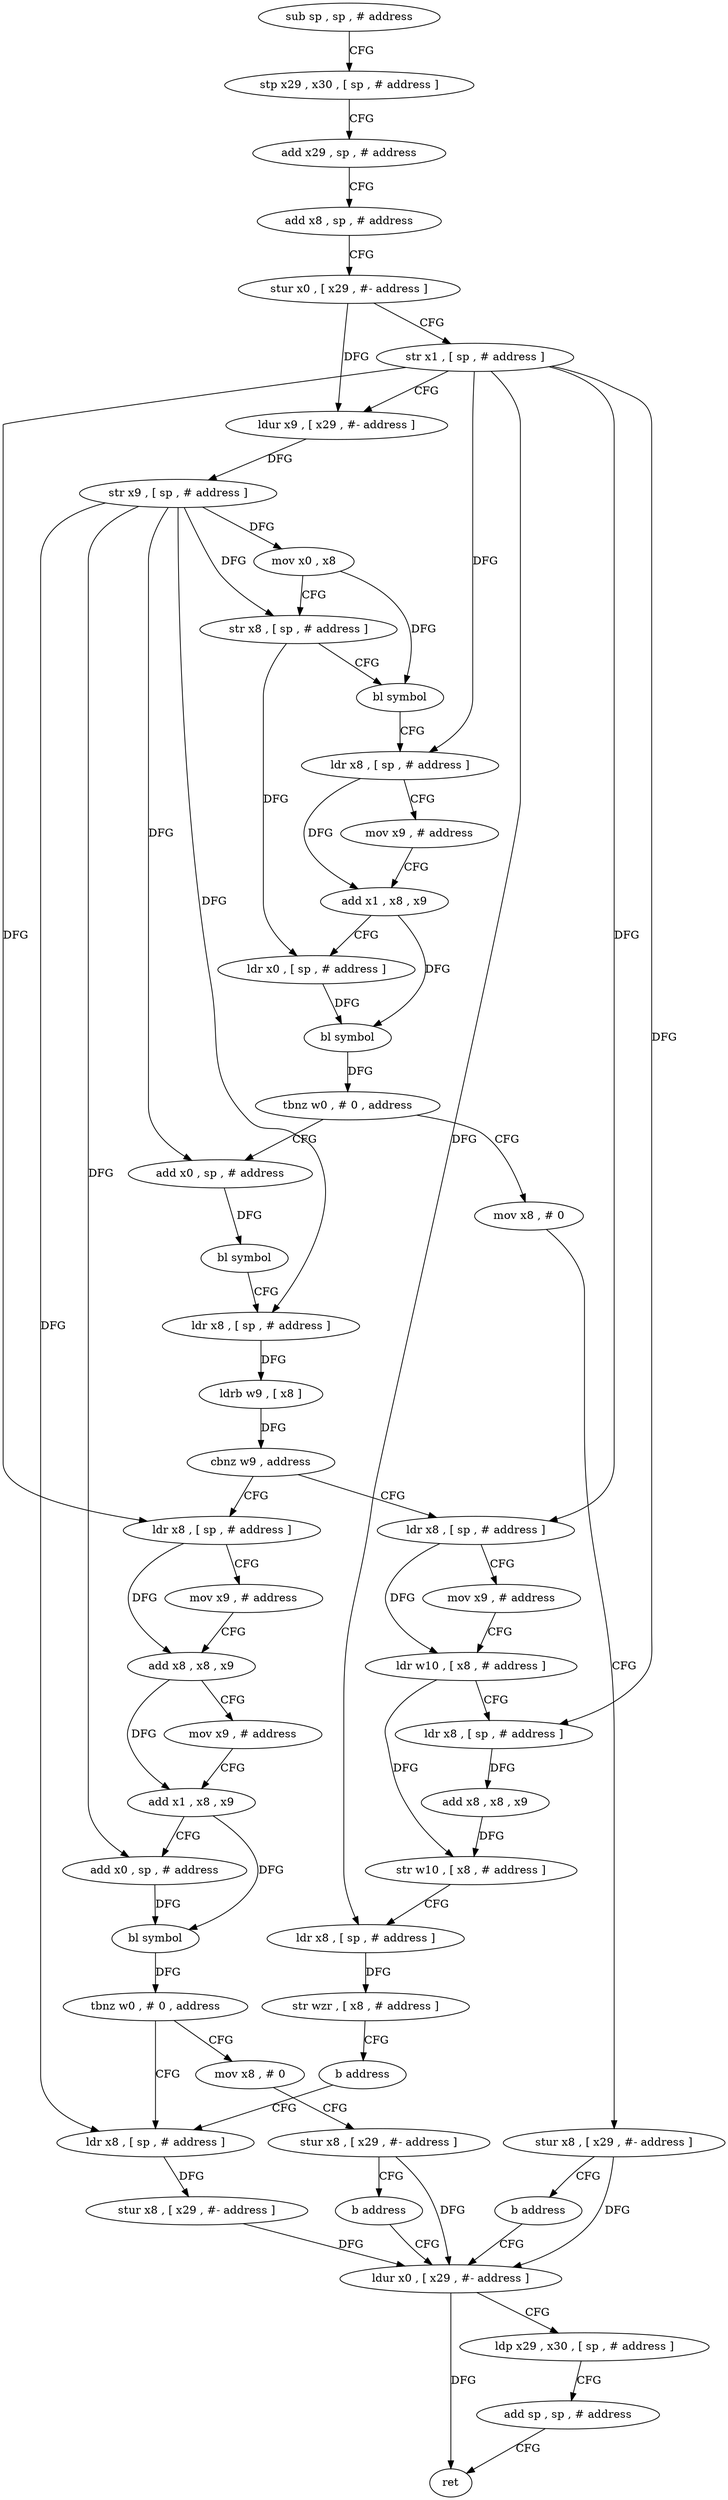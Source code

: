 digraph "func" {
"173720" [label = "sub sp , sp , # address" ]
"173724" [label = "stp x29 , x30 , [ sp , # address ]" ]
"173728" [label = "add x29 , sp , # address" ]
"173732" [label = "add x8 , sp , # address" ]
"173736" [label = "stur x0 , [ x29 , #- address ]" ]
"173740" [label = "str x1 , [ sp , # address ]" ]
"173744" [label = "ldur x9 , [ x29 , #- address ]" ]
"173748" [label = "str x9 , [ sp , # address ]" ]
"173752" [label = "mov x0 , x8" ]
"173756" [label = "str x8 , [ sp , # address ]" ]
"173760" [label = "bl symbol" ]
"173764" [label = "ldr x8 , [ sp , # address ]" ]
"173768" [label = "mov x9 , # address" ]
"173772" [label = "add x1 , x8 , x9" ]
"173776" [label = "ldr x0 , [ sp , # address ]" ]
"173780" [label = "bl symbol" ]
"173784" [label = "tbnz w0 , # 0 , address" ]
"173800" [label = "add x0 , sp , # address" ]
"173788" [label = "mov x8 , # 0" ]
"173804" [label = "bl symbol" ]
"173808" [label = "ldr x8 , [ sp , # address ]" ]
"173812" [label = "ldrb w9 , [ x8 ]" ]
"173816" [label = "cbnz w9 , address" ]
"173856" [label = "ldr x8 , [ sp , # address ]" ]
"173820" [label = "ldr x8 , [ sp , # address ]" ]
"173792" [label = "stur x8 , [ x29 , #- address ]" ]
"173796" [label = "b address" ]
"173908" [label = "ldur x0 , [ x29 , #- address ]" ]
"173860" [label = "mov x9 , # address" ]
"173864" [label = "add x8 , x8 , x9" ]
"173868" [label = "mov x9 , # address" ]
"173872" [label = "add x1 , x8 , x9" ]
"173876" [label = "add x0 , sp , # address" ]
"173880" [label = "bl symbol" ]
"173884" [label = "tbnz w0 , # 0 , address" ]
"173900" [label = "ldr x8 , [ sp , # address ]" ]
"173888" [label = "mov x8 , # 0" ]
"173824" [label = "mov x9 , # address" ]
"173828" [label = "ldr w10 , [ x8 , # address ]" ]
"173832" [label = "ldr x8 , [ sp , # address ]" ]
"173836" [label = "add x8 , x8 , x9" ]
"173840" [label = "str w10 , [ x8 , # address ]" ]
"173844" [label = "ldr x8 , [ sp , # address ]" ]
"173848" [label = "str wzr , [ x8 , # address ]" ]
"173852" [label = "b address" ]
"173912" [label = "ldp x29 , x30 , [ sp , # address ]" ]
"173916" [label = "add sp , sp , # address" ]
"173920" [label = "ret" ]
"173904" [label = "stur x8 , [ x29 , #- address ]" ]
"173892" [label = "stur x8 , [ x29 , #- address ]" ]
"173896" [label = "b address" ]
"173720" -> "173724" [ label = "CFG" ]
"173724" -> "173728" [ label = "CFG" ]
"173728" -> "173732" [ label = "CFG" ]
"173732" -> "173736" [ label = "CFG" ]
"173736" -> "173740" [ label = "CFG" ]
"173736" -> "173744" [ label = "DFG" ]
"173740" -> "173744" [ label = "CFG" ]
"173740" -> "173764" [ label = "DFG" ]
"173740" -> "173856" [ label = "DFG" ]
"173740" -> "173820" [ label = "DFG" ]
"173740" -> "173832" [ label = "DFG" ]
"173740" -> "173844" [ label = "DFG" ]
"173744" -> "173748" [ label = "DFG" ]
"173748" -> "173752" [ label = "DFG" ]
"173748" -> "173808" [ label = "DFG" ]
"173748" -> "173900" [ label = "DFG" ]
"173748" -> "173756" [ label = "DFG" ]
"173748" -> "173800" [ label = "DFG" ]
"173748" -> "173876" [ label = "DFG" ]
"173752" -> "173756" [ label = "CFG" ]
"173752" -> "173760" [ label = "DFG" ]
"173756" -> "173760" [ label = "CFG" ]
"173756" -> "173776" [ label = "DFG" ]
"173760" -> "173764" [ label = "CFG" ]
"173764" -> "173768" [ label = "CFG" ]
"173764" -> "173772" [ label = "DFG" ]
"173768" -> "173772" [ label = "CFG" ]
"173772" -> "173776" [ label = "CFG" ]
"173772" -> "173780" [ label = "DFG" ]
"173776" -> "173780" [ label = "DFG" ]
"173780" -> "173784" [ label = "DFG" ]
"173784" -> "173800" [ label = "CFG" ]
"173784" -> "173788" [ label = "CFG" ]
"173800" -> "173804" [ label = "DFG" ]
"173788" -> "173792" [ label = "CFG" ]
"173804" -> "173808" [ label = "CFG" ]
"173808" -> "173812" [ label = "DFG" ]
"173812" -> "173816" [ label = "DFG" ]
"173816" -> "173856" [ label = "CFG" ]
"173816" -> "173820" [ label = "CFG" ]
"173856" -> "173860" [ label = "CFG" ]
"173856" -> "173864" [ label = "DFG" ]
"173820" -> "173824" [ label = "CFG" ]
"173820" -> "173828" [ label = "DFG" ]
"173792" -> "173796" [ label = "CFG" ]
"173792" -> "173908" [ label = "DFG" ]
"173796" -> "173908" [ label = "CFG" ]
"173908" -> "173912" [ label = "CFG" ]
"173908" -> "173920" [ label = "DFG" ]
"173860" -> "173864" [ label = "CFG" ]
"173864" -> "173868" [ label = "CFG" ]
"173864" -> "173872" [ label = "DFG" ]
"173868" -> "173872" [ label = "CFG" ]
"173872" -> "173876" [ label = "CFG" ]
"173872" -> "173880" [ label = "DFG" ]
"173876" -> "173880" [ label = "DFG" ]
"173880" -> "173884" [ label = "DFG" ]
"173884" -> "173900" [ label = "CFG" ]
"173884" -> "173888" [ label = "CFG" ]
"173900" -> "173904" [ label = "DFG" ]
"173888" -> "173892" [ label = "CFG" ]
"173824" -> "173828" [ label = "CFG" ]
"173828" -> "173832" [ label = "CFG" ]
"173828" -> "173840" [ label = "DFG" ]
"173832" -> "173836" [ label = "DFG" ]
"173836" -> "173840" [ label = "DFG" ]
"173840" -> "173844" [ label = "CFG" ]
"173844" -> "173848" [ label = "DFG" ]
"173848" -> "173852" [ label = "CFG" ]
"173852" -> "173900" [ label = "CFG" ]
"173912" -> "173916" [ label = "CFG" ]
"173916" -> "173920" [ label = "CFG" ]
"173904" -> "173908" [ label = "DFG" ]
"173892" -> "173896" [ label = "CFG" ]
"173892" -> "173908" [ label = "DFG" ]
"173896" -> "173908" [ label = "CFG" ]
}
